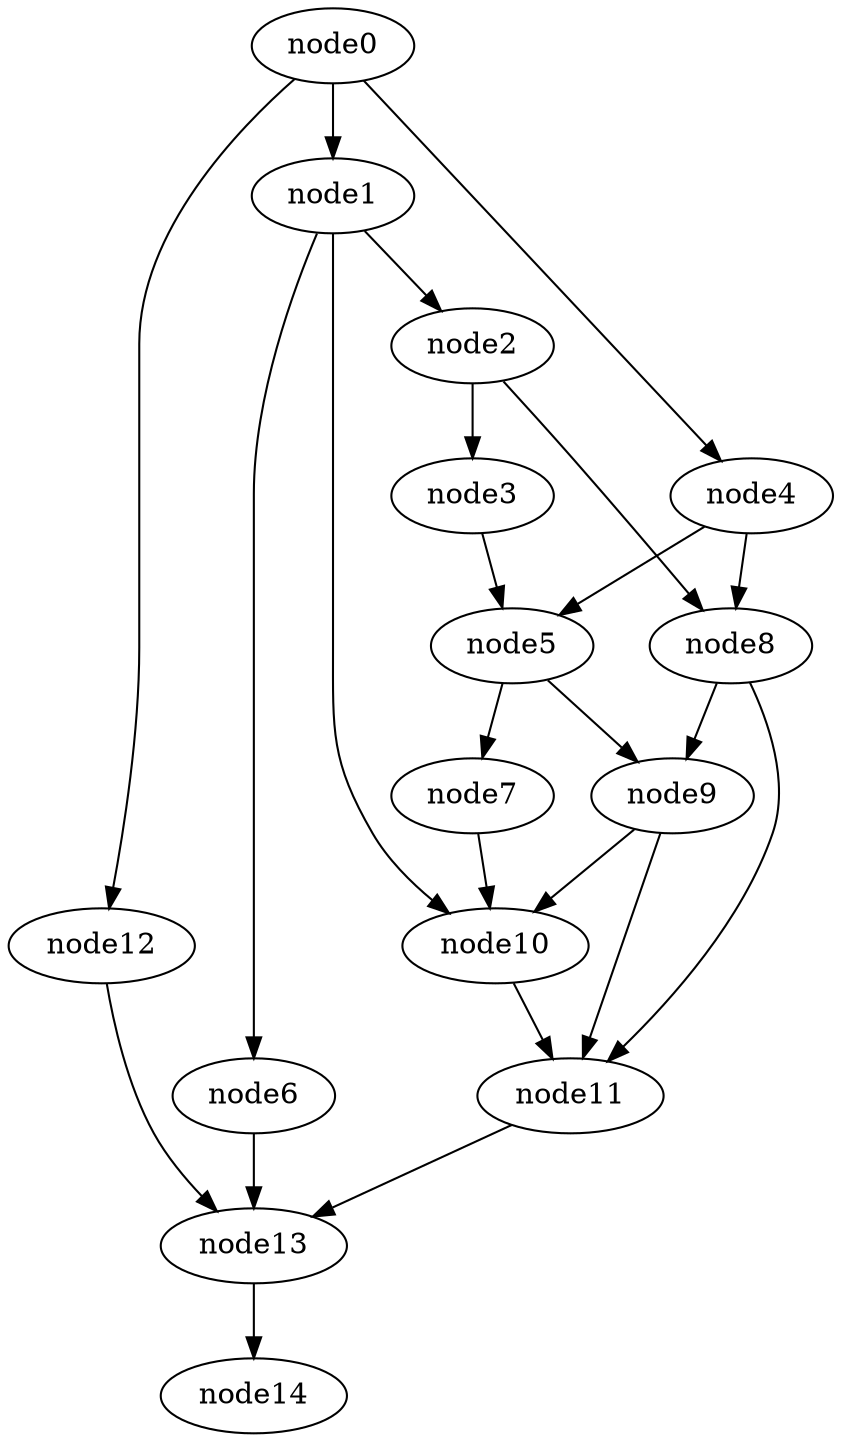 digraph g{
	node14
	node13 -> node14
	node12 -> node13
	node11 -> node13
	node10 -> node11
	node9 -> node11
	node9 -> node10
	node8 -> node11
	node8 -> node9
	node7 -> node10
	node6 -> node13
	node5 -> node9
	node5 -> node7
	node4 -> node8
	node4 -> node5
	node3 -> node5
	node2 -> node8
	node2 -> node3
	node1 -> node10
	node1 -> node6
	node1 -> node2
	node0 -> node12
	node0 -> node4
	node0 -> node1
}
